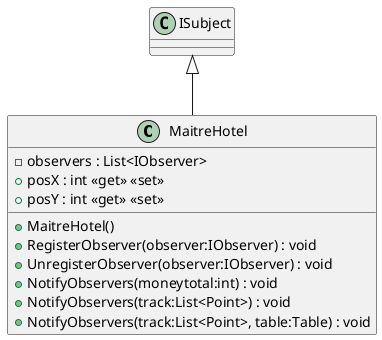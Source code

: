 @startuml
class MaitreHotel {
    - observers : List<IObserver>
    + posX : int <<get>> <<set>>
    + posY : int <<get>> <<set>>
    + MaitreHotel()
    + RegisterObserver(observer:IObserver) : void
    + UnregisterObserver(observer:IObserver) : void
    + NotifyObservers(moneytotal:int) : void
    + NotifyObservers(track:List<Point>) : void
    + NotifyObservers(track:List<Point>, table:Table) : void
}
ISubject <|-- MaitreHotel
@enduml

